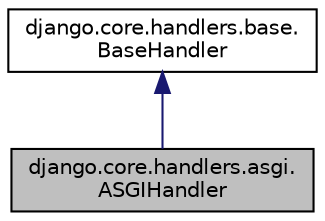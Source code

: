 digraph "django.core.handlers.asgi.ASGIHandler"
{
 // LATEX_PDF_SIZE
  edge [fontname="Helvetica",fontsize="10",labelfontname="Helvetica",labelfontsize="10"];
  node [fontname="Helvetica",fontsize="10",shape=record];
  Node1 [label="django.core.handlers.asgi.\lASGIHandler",height=0.2,width=0.4,color="black", fillcolor="grey75", style="filled", fontcolor="black",tooltip=" "];
  Node2 -> Node1 [dir="back",color="midnightblue",fontsize="10",style="solid",fontname="Helvetica"];
  Node2 [label="django.core.handlers.base.\lBaseHandler",height=0.2,width=0.4,color="black", fillcolor="white", style="filled",URL="$classdjango_1_1core_1_1handlers_1_1base_1_1_base_handler.html",tooltip=" "];
}
